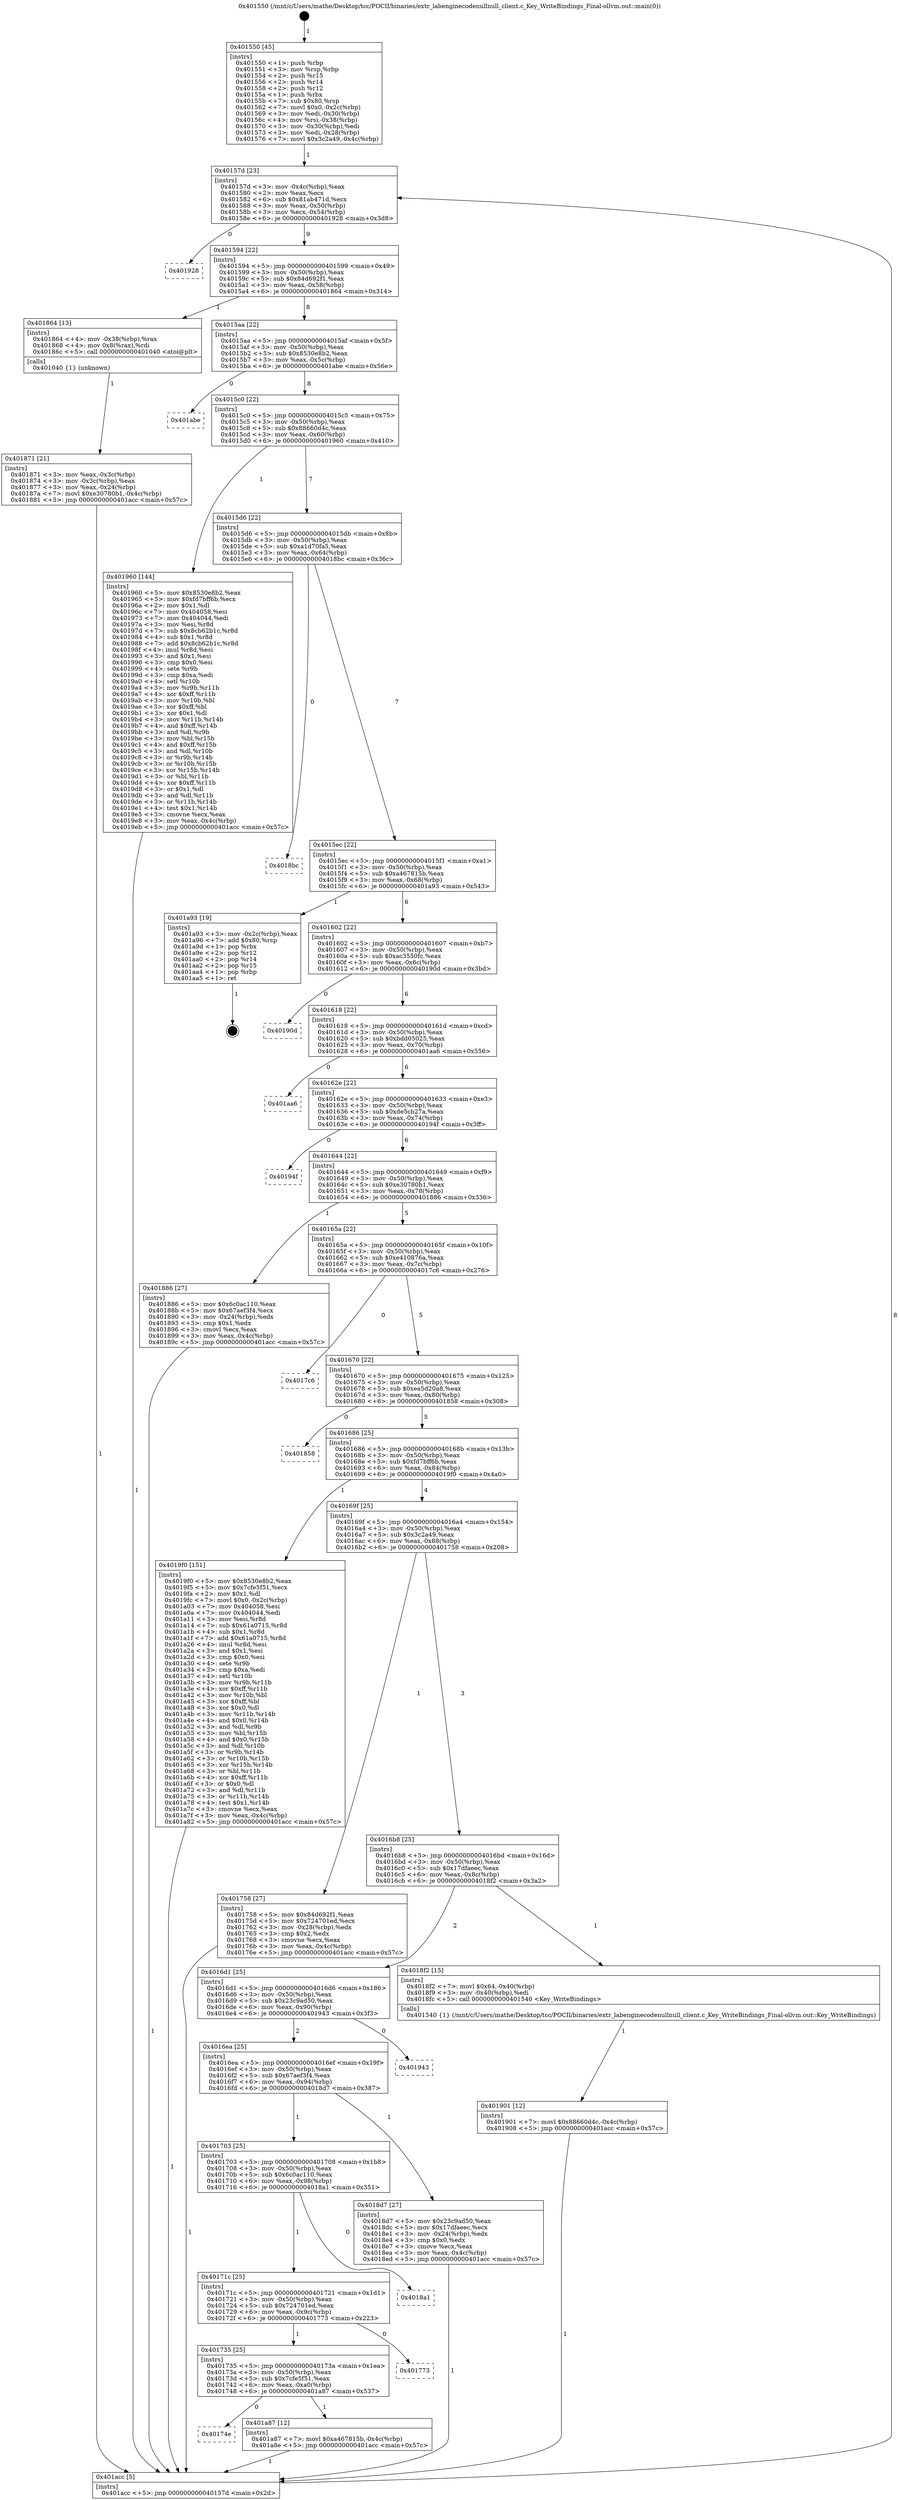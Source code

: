 digraph "0x401550" {
  label = "0x401550 (/mnt/c/Users/mathe/Desktop/tcc/POCII/binaries/extr_labenginecodenullnull_client.c_Key_WriteBindings_Final-ollvm.out::main(0))"
  labelloc = "t"
  node[shape=record]

  Entry [label="",width=0.3,height=0.3,shape=circle,fillcolor=black,style=filled]
  "0x40157d" [label="{
     0x40157d [23]\l
     | [instrs]\l
     &nbsp;&nbsp;0x40157d \<+3\>: mov -0x4c(%rbp),%eax\l
     &nbsp;&nbsp;0x401580 \<+2\>: mov %eax,%ecx\l
     &nbsp;&nbsp;0x401582 \<+6\>: sub $0x81ab471d,%ecx\l
     &nbsp;&nbsp;0x401588 \<+3\>: mov %eax,-0x50(%rbp)\l
     &nbsp;&nbsp;0x40158b \<+3\>: mov %ecx,-0x54(%rbp)\l
     &nbsp;&nbsp;0x40158e \<+6\>: je 0000000000401928 \<main+0x3d8\>\l
  }"]
  "0x401928" [label="{
     0x401928\l
  }", style=dashed]
  "0x401594" [label="{
     0x401594 [22]\l
     | [instrs]\l
     &nbsp;&nbsp;0x401594 \<+5\>: jmp 0000000000401599 \<main+0x49\>\l
     &nbsp;&nbsp;0x401599 \<+3\>: mov -0x50(%rbp),%eax\l
     &nbsp;&nbsp;0x40159c \<+5\>: sub $0x84d692f1,%eax\l
     &nbsp;&nbsp;0x4015a1 \<+3\>: mov %eax,-0x58(%rbp)\l
     &nbsp;&nbsp;0x4015a4 \<+6\>: je 0000000000401864 \<main+0x314\>\l
  }"]
  Exit [label="",width=0.3,height=0.3,shape=circle,fillcolor=black,style=filled,peripheries=2]
  "0x401864" [label="{
     0x401864 [13]\l
     | [instrs]\l
     &nbsp;&nbsp;0x401864 \<+4\>: mov -0x38(%rbp),%rax\l
     &nbsp;&nbsp;0x401868 \<+4\>: mov 0x8(%rax),%rdi\l
     &nbsp;&nbsp;0x40186c \<+5\>: call 0000000000401040 \<atoi@plt\>\l
     | [calls]\l
     &nbsp;&nbsp;0x401040 \{1\} (unknown)\l
  }"]
  "0x4015aa" [label="{
     0x4015aa [22]\l
     | [instrs]\l
     &nbsp;&nbsp;0x4015aa \<+5\>: jmp 00000000004015af \<main+0x5f\>\l
     &nbsp;&nbsp;0x4015af \<+3\>: mov -0x50(%rbp),%eax\l
     &nbsp;&nbsp;0x4015b2 \<+5\>: sub $0x8530e8b2,%eax\l
     &nbsp;&nbsp;0x4015b7 \<+3\>: mov %eax,-0x5c(%rbp)\l
     &nbsp;&nbsp;0x4015ba \<+6\>: je 0000000000401abe \<main+0x56e\>\l
  }"]
  "0x40174e" [label="{
     0x40174e\l
  }", style=dashed]
  "0x401abe" [label="{
     0x401abe\l
  }", style=dashed]
  "0x4015c0" [label="{
     0x4015c0 [22]\l
     | [instrs]\l
     &nbsp;&nbsp;0x4015c0 \<+5\>: jmp 00000000004015c5 \<main+0x75\>\l
     &nbsp;&nbsp;0x4015c5 \<+3\>: mov -0x50(%rbp),%eax\l
     &nbsp;&nbsp;0x4015c8 \<+5\>: sub $0x88660d4c,%eax\l
     &nbsp;&nbsp;0x4015cd \<+3\>: mov %eax,-0x60(%rbp)\l
     &nbsp;&nbsp;0x4015d0 \<+6\>: je 0000000000401960 \<main+0x410\>\l
  }"]
  "0x401a87" [label="{
     0x401a87 [12]\l
     | [instrs]\l
     &nbsp;&nbsp;0x401a87 \<+7\>: movl $0xa467815b,-0x4c(%rbp)\l
     &nbsp;&nbsp;0x401a8e \<+5\>: jmp 0000000000401acc \<main+0x57c\>\l
  }"]
  "0x401960" [label="{
     0x401960 [144]\l
     | [instrs]\l
     &nbsp;&nbsp;0x401960 \<+5\>: mov $0x8530e8b2,%eax\l
     &nbsp;&nbsp;0x401965 \<+5\>: mov $0xfd7bff6b,%ecx\l
     &nbsp;&nbsp;0x40196a \<+2\>: mov $0x1,%dl\l
     &nbsp;&nbsp;0x40196c \<+7\>: mov 0x404058,%esi\l
     &nbsp;&nbsp;0x401973 \<+7\>: mov 0x404044,%edi\l
     &nbsp;&nbsp;0x40197a \<+3\>: mov %esi,%r8d\l
     &nbsp;&nbsp;0x40197d \<+7\>: sub $0x8cb62b1c,%r8d\l
     &nbsp;&nbsp;0x401984 \<+4\>: sub $0x1,%r8d\l
     &nbsp;&nbsp;0x401988 \<+7\>: add $0x8cb62b1c,%r8d\l
     &nbsp;&nbsp;0x40198f \<+4\>: imul %r8d,%esi\l
     &nbsp;&nbsp;0x401993 \<+3\>: and $0x1,%esi\l
     &nbsp;&nbsp;0x401996 \<+3\>: cmp $0x0,%esi\l
     &nbsp;&nbsp;0x401999 \<+4\>: sete %r9b\l
     &nbsp;&nbsp;0x40199d \<+3\>: cmp $0xa,%edi\l
     &nbsp;&nbsp;0x4019a0 \<+4\>: setl %r10b\l
     &nbsp;&nbsp;0x4019a4 \<+3\>: mov %r9b,%r11b\l
     &nbsp;&nbsp;0x4019a7 \<+4\>: xor $0xff,%r11b\l
     &nbsp;&nbsp;0x4019ab \<+3\>: mov %r10b,%bl\l
     &nbsp;&nbsp;0x4019ae \<+3\>: xor $0xff,%bl\l
     &nbsp;&nbsp;0x4019b1 \<+3\>: xor $0x1,%dl\l
     &nbsp;&nbsp;0x4019b4 \<+3\>: mov %r11b,%r14b\l
     &nbsp;&nbsp;0x4019b7 \<+4\>: and $0xff,%r14b\l
     &nbsp;&nbsp;0x4019bb \<+3\>: and %dl,%r9b\l
     &nbsp;&nbsp;0x4019be \<+3\>: mov %bl,%r15b\l
     &nbsp;&nbsp;0x4019c1 \<+4\>: and $0xff,%r15b\l
     &nbsp;&nbsp;0x4019c5 \<+3\>: and %dl,%r10b\l
     &nbsp;&nbsp;0x4019c8 \<+3\>: or %r9b,%r14b\l
     &nbsp;&nbsp;0x4019cb \<+3\>: or %r10b,%r15b\l
     &nbsp;&nbsp;0x4019ce \<+3\>: xor %r15b,%r14b\l
     &nbsp;&nbsp;0x4019d1 \<+3\>: or %bl,%r11b\l
     &nbsp;&nbsp;0x4019d4 \<+4\>: xor $0xff,%r11b\l
     &nbsp;&nbsp;0x4019d8 \<+3\>: or $0x1,%dl\l
     &nbsp;&nbsp;0x4019db \<+3\>: and %dl,%r11b\l
     &nbsp;&nbsp;0x4019de \<+3\>: or %r11b,%r14b\l
     &nbsp;&nbsp;0x4019e1 \<+4\>: test $0x1,%r14b\l
     &nbsp;&nbsp;0x4019e5 \<+3\>: cmovne %ecx,%eax\l
     &nbsp;&nbsp;0x4019e8 \<+3\>: mov %eax,-0x4c(%rbp)\l
     &nbsp;&nbsp;0x4019eb \<+5\>: jmp 0000000000401acc \<main+0x57c\>\l
  }"]
  "0x4015d6" [label="{
     0x4015d6 [22]\l
     | [instrs]\l
     &nbsp;&nbsp;0x4015d6 \<+5\>: jmp 00000000004015db \<main+0x8b\>\l
     &nbsp;&nbsp;0x4015db \<+3\>: mov -0x50(%rbp),%eax\l
     &nbsp;&nbsp;0x4015de \<+5\>: sub $0xa1d70fa5,%eax\l
     &nbsp;&nbsp;0x4015e3 \<+3\>: mov %eax,-0x64(%rbp)\l
     &nbsp;&nbsp;0x4015e6 \<+6\>: je 00000000004018bc \<main+0x36c\>\l
  }"]
  "0x401735" [label="{
     0x401735 [25]\l
     | [instrs]\l
     &nbsp;&nbsp;0x401735 \<+5\>: jmp 000000000040173a \<main+0x1ea\>\l
     &nbsp;&nbsp;0x40173a \<+3\>: mov -0x50(%rbp),%eax\l
     &nbsp;&nbsp;0x40173d \<+5\>: sub $0x7cfe5f51,%eax\l
     &nbsp;&nbsp;0x401742 \<+6\>: mov %eax,-0xa0(%rbp)\l
     &nbsp;&nbsp;0x401748 \<+6\>: je 0000000000401a87 \<main+0x537\>\l
  }"]
  "0x4018bc" [label="{
     0x4018bc\l
  }", style=dashed]
  "0x4015ec" [label="{
     0x4015ec [22]\l
     | [instrs]\l
     &nbsp;&nbsp;0x4015ec \<+5\>: jmp 00000000004015f1 \<main+0xa1\>\l
     &nbsp;&nbsp;0x4015f1 \<+3\>: mov -0x50(%rbp),%eax\l
     &nbsp;&nbsp;0x4015f4 \<+5\>: sub $0xa467815b,%eax\l
     &nbsp;&nbsp;0x4015f9 \<+3\>: mov %eax,-0x68(%rbp)\l
     &nbsp;&nbsp;0x4015fc \<+6\>: je 0000000000401a93 \<main+0x543\>\l
  }"]
  "0x401773" [label="{
     0x401773\l
  }", style=dashed]
  "0x401a93" [label="{
     0x401a93 [19]\l
     | [instrs]\l
     &nbsp;&nbsp;0x401a93 \<+3\>: mov -0x2c(%rbp),%eax\l
     &nbsp;&nbsp;0x401a96 \<+7\>: add $0x80,%rsp\l
     &nbsp;&nbsp;0x401a9d \<+1\>: pop %rbx\l
     &nbsp;&nbsp;0x401a9e \<+2\>: pop %r12\l
     &nbsp;&nbsp;0x401aa0 \<+2\>: pop %r14\l
     &nbsp;&nbsp;0x401aa2 \<+2\>: pop %r15\l
     &nbsp;&nbsp;0x401aa4 \<+1\>: pop %rbp\l
     &nbsp;&nbsp;0x401aa5 \<+1\>: ret\l
  }"]
  "0x401602" [label="{
     0x401602 [22]\l
     | [instrs]\l
     &nbsp;&nbsp;0x401602 \<+5\>: jmp 0000000000401607 \<main+0xb7\>\l
     &nbsp;&nbsp;0x401607 \<+3\>: mov -0x50(%rbp),%eax\l
     &nbsp;&nbsp;0x40160a \<+5\>: sub $0xac3550fc,%eax\l
     &nbsp;&nbsp;0x40160f \<+3\>: mov %eax,-0x6c(%rbp)\l
     &nbsp;&nbsp;0x401612 \<+6\>: je 000000000040190d \<main+0x3bd\>\l
  }"]
  "0x40171c" [label="{
     0x40171c [25]\l
     | [instrs]\l
     &nbsp;&nbsp;0x40171c \<+5\>: jmp 0000000000401721 \<main+0x1d1\>\l
     &nbsp;&nbsp;0x401721 \<+3\>: mov -0x50(%rbp),%eax\l
     &nbsp;&nbsp;0x401724 \<+5\>: sub $0x724701ed,%eax\l
     &nbsp;&nbsp;0x401729 \<+6\>: mov %eax,-0x9c(%rbp)\l
     &nbsp;&nbsp;0x40172f \<+6\>: je 0000000000401773 \<main+0x223\>\l
  }"]
  "0x40190d" [label="{
     0x40190d\l
  }", style=dashed]
  "0x401618" [label="{
     0x401618 [22]\l
     | [instrs]\l
     &nbsp;&nbsp;0x401618 \<+5\>: jmp 000000000040161d \<main+0xcd\>\l
     &nbsp;&nbsp;0x40161d \<+3\>: mov -0x50(%rbp),%eax\l
     &nbsp;&nbsp;0x401620 \<+5\>: sub $0xbdd05025,%eax\l
     &nbsp;&nbsp;0x401625 \<+3\>: mov %eax,-0x70(%rbp)\l
     &nbsp;&nbsp;0x401628 \<+6\>: je 0000000000401aa6 \<main+0x556\>\l
  }"]
  "0x4018a1" [label="{
     0x4018a1\l
  }", style=dashed]
  "0x401aa6" [label="{
     0x401aa6\l
  }", style=dashed]
  "0x40162e" [label="{
     0x40162e [22]\l
     | [instrs]\l
     &nbsp;&nbsp;0x40162e \<+5\>: jmp 0000000000401633 \<main+0xe3\>\l
     &nbsp;&nbsp;0x401633 \<+3\>: mov -0x50(%rbp),%eax\l
     &nbsp;&nbsp;0x401636 \<+5\>: sub $0xde5cb27a,%eax\l
     &nbsp;&nbsp;0x40163b \<+3\>: mov %eax,-0x74(%rbp)\l
     &nbsp;&nbsp;0x40163e \<+6\>: je 000000000040194f \<main+0x3ff\>\l
  }"]
  "0x401901" [label="{
     0x401901 [12]\l
     | [instrs]\l
     &nbsp;&nbsp;0x401901 \<+7\>: movl $0x88660d4c,-0x4c(%rbp)\l
     &nbsp;&nbsp;0x401908 \<+5\>: jmp 0000000000401acc \<main+0x57c\>\l
  }"]
  "0x40194f" [label="{
     0x40194f\l
  }", style=dashed]
  "0x401644" [label="{
     0x401644 [22]\l
     | [instrs]\l
     &nbsp;&nbsp;0x401644 \<+5\>: jmp 0000000000401649 \<main+0xf9\>\l
     &nbsp;&nbsp;0x401649 \<+3\>: mov -0x50(%rbp),%eax\l
     &nbsp;&nbsp;0x40164c \<+5\>: sub $0xe30780b1,%eax\l
     &nbsp;&nbsp;0x401651 \<+3\>: mov %eax,-0x78(%rbp)\l
     &nbsp;&nbsp;0x401654 \<+6\>: je 0000000000401886 \<main+0x336\>\l
  }"]
  "0x401703" [label="{
     0x401703 [25]\l
     | [instrs]\l
     &nbsp;&nbsp;0x401703 \<+5\>: jmp 0000000000401708 \<main+0x1b8\>\l
     &nbsp;&nbsp;0x401708 \<+3\>: mov -0x50(%rbp),%eax\l
     &nbsp;&nbsp;0x40170b \<+5\>: sub $0x6c0ac110,%eax\l
     &nbsp;&nbsp;0x401710 \<+6\>: mov %eax,-0x98(%rbp)\l
     &nbsp;&nbsp;0x401716 \<+6\>: je 00000000004018a1 \<main+0x351\>\l
  }"]
  "0x401886" [label="{
     0x401886 [27]\l
     | [instrs]\l
     &nbsp;&nbsp;0x401886 \<+5\>: mov $0x6c0ac110,%eax\l
     &nbsp;&nbsp;0x40188b \<+5\>: mov $0x67aef3f4,%ecx\l
     &nbsp;&nbsp;0x401890 \<+3\>: mov -0x24(%rbp),%edx\l
     &nbsp;&nbsp;0x401893 \<+3\>: cmp $0x1,%edx\l
     &nbsp;&nbsp;0x401896 \<+3\>: cmovl %ecx,%eax\l
     &nbsp;&nbsp;0x401899 \<+3\>: mov %eax,-0x4c(%rbp)\l
     &nbsp;&nbsp;0x40189c \<+5\>: jmp 0000000000401acc \<main+0x57c\>\l
  }"]
  "0x40165a" [label="{
     0x40165a [22]\l
     | [instrs]\l
     &nbsp;&nbsp;0x40165a \<+5\>: jmp 000000000040165f \<main+0x10f\>\l
     &nbsp;&nbsp;0x40165f \<+3\>: mov -0x50(%rbp),%eax\l
     &nbsp;&nbsp;0x401662 \<+5\>: sub $0xe410876a,%eax\l
     &nbsp;&nbsp;0x401667 \<+3\>: mov %eax,-0x7c(%rbp)\l
     &nbsp;&nbsp;0x40166a \<+6\>: je 00000000004017c6 \<main+0x276\>\l
  }"]
  "0x4018d7" [label="{
     0x4018d7 [27]\l
     | [instrs]\l
     &nbsp;&nbsp;0x4018d7 \<+5\>: mov $0x23c9ad50,%eax\l
     &nbsp;&nbsp;0x4018dc \<+5\>: mov $0x17dfaeec,%ecx\l
     &nbsp;&nbsp;0x4018e1 \<+3\>: mov -0x24(%rbp),%edx\l
     &nbsp;&nbsp;0x4018e4 \<+3\>: cmp $0x0,%edx\l
     &nbsp;&nbsp;0x4018e7 \<+3\>: cmove %ecx,%eax\l
     &nbsp;&nbsp;0x4018ea \<+3\>: mov %eax,-0x4c(%rbp)\l
     &nbsp;&nbsp;0x4018ed \<+5\>: jmp 0000000000401acc \<main+0x57c\>\l
  }"]
  "0x4017c6" [label="{
     0x4017c6\l
  }", style=dashed]
  "0x401670" [label="{
     0x401670 [22]\l
     | [instrs]\l
     &nbsp;&nbsp;0x401670 \<+5\>: jmp 0000000000401675 \<main+0x125\>\l
     &nbsp;&nbsp;0x401675 \<+3\>: mov -0x50(%rbp),%eax\l
     &nbsp;&nbsp;0x401678 \<+5\>: sub $0xea5d20a8,%eax\l
     &nbsp;&nbsp;0x40167d \<+3\>: mov %eax,-0x80(%rbp)\l
     &nbsp;&nbsp;0x401680 \<+6\>: je 0000000000401858 \<main+0x308\>\l
  }"]
  "0x4016ea" [label="{
     0x4016ea [25]\l
     | [instrs]\l
     &nbsp;&nbsp;0x4016ea \<+5\>: jmp 00000000004016ef \<main+0x19f\>\l
     &nbsp;&nbsp;0x4016ef \<+3\>: mov -0x50(%rbp),%eax\l
     &nbsp;&nbsp;0x4016f2 \<+5\>: sub $0x67aef3f4,%eax\l
     &nbsp;&nbsp;0x4016f7 \<+6\>: mov %eax,-0x94(%rbp)\l
     &nbsp;&nbsp;0x4016fd \<+6\>: je 00000000004018d7 \<main+0x387\>\l
  }"]
  "0x401858" [label="{
     0x401858\l
  }", style=dashed]
  "0x401686" [label="{
     0x401686 [25]\l
     | [instrs]\l
     &nbsp;&nbsp;0x401686 \<+5\>: jmp 000000000040168b \<main+0x13b\>\l
     &nbsp;&nbsp;0x40168b \<+3\>: mov -0x50(%rbp),%eax\l
     &nbsp;&nbsp;0x40168e \<+5\>: sub $0xfd7bff6b,%eax\l
     &nbsp;&nbsp;0x401693 \<+6\>: mov %eax,-0x84(%rbp)\l
     &nbsp;&nbsp;0x401699 \<+6\>: je 00000000004019f0 \<main+0x4a0\>\l
  }"]
  "0x401943" [label="{
     0x401943\l
  }", style=dashed]
  "0x4019f0" [label="{
     0x4019f0 [151]\l
     | [instrs]\l
     &nbsp;&nbsp;0x4019f0 \<+5\>: mov $0x8530e8b2,%eax\l
     &nbsp;&nbsp;0x4019f5 \<+5\>: mov $0x7cfe5f51,%ecx\l
     &nbsp;&nbsp;0x4019fa \<+2\>: mov $0x1,%dl\l
     &nbsp;&nbsp;0x4019fc \<+7\>: movl $0x0,-0x2c(%rbp)\l
     &nbsp;&nbsp;0x401a03 \<+7\>: mov 0x404058,%esi\l
     &nbsp;&nbsp;0x401a0a \<+7\>: mov 0x404044,%edi\l
     &nbsp;&nbsp;0x401a11 \<+3\>: mov %esi,%r8d\l
     &nbsp;&nbsp;0x401a14 \<+7\>: sub $0x61a0715,%r8d\l
     &nbsp;&nbsp;0x401a1b \<+4\>: sub $0x1,%r8d\l
     &nbsp;&nbsp;0x401a1f \<+7\>: add $0x61a0715,%r8d\l
     &nbsp;&nbsp;0x401a26 \<+4\>: imul %r8d,%esi\l
     &nbsp;&nbsp;0x401a2a \<+3\>: and $0x1,%esi\l
     &nbsp;&nbsp;0x401a2d \<+3\>: cmp $0x0,%esi\l
     &nbsp;&nbsp;0x401a30 \<+4\>: sete %r9b\l
     &nbsp;&nbsp;0x401a34 \<+3\>: cmp $0xa,%edi\l
     &nbsp;&nbsp;0x401a37 \<+4\>: setl %r10b\l
     &nbsp;&nbsp;0x401a3b \<+3\>: mov %r9b,%r11b\l
     &nbsp;&nbsp;0x401a3e \<+4\>: xor $0xff,%r11b\l
     &nbsp;&nbsp;0x401a42 \<+3\>: mov %r10b,%bl\l
     &nbsp;&nbsp;0x401a45 \<+3\>: xor $0xff,%bl\l
     &nbsp;&nbsp;0x401a48 \<+3\>: xor $0x0,%dl\l
     &nbsp;&nbsp;0x401a4b \<+3\>: mov %r11b,%r14b\l
     &nbsp;&nbsp;0x401a4e \<+4\>: and $0x0,%r14b\l
     &nbsp;&nbsp;0x401a52 \<+3\>: and %dl,%r9b\l
     &nbsp;&nbsp;0x401a55 \<+3\>: mov %bl,%r15b\l
     &nbsp;&nbsp;0x401a58 \<+4\>: and $0x0,%r15b\l
     &nbsp;&nbsp;0x401a5c \<+3\>: and %dl,%r10b\l
     &nbsp;&nbsp;0x401a5f \<+3\>: or %r9b,%r14b\l
     &nbsp;&nbsp;0x401a62 \<+3\>: or %r10b,%r15b\l
     &nbsp;&nbsp;0x401a65 \<+3\>: xor %r15b,%r14b\l
     &nbsp;&nbsp;0x401a68 \<+3\>: or %bl,%r11b\l
     &nbsp;&nbsp;0x401a6b \<+4\>: xor $0xff,%r11b\l
     &nbsp;&nbsp;0x401a6f \<+3\>: or $0x0,%dl\l
     &nbsp;&nbsp;0x401a72 \<+3\>: and %dl,%r11b\l
     &nbsp;&nbsp;0x401a75 \<+3\>: or %r11b,%r14b\l
     &nbsp;&nbsp;0x401a78 \<+4\>: test $0x1,%r14b\l
     &nbsp;&nbsp;0x401a7c \<+3\>: cmovne %ecx,%eax\l
     &nbsp;&nbsp;0x401a7f \<+3\>: mov %eax,-0x4c(%rbp)\l
     &nbsp;&nbsp;0x401a82 \<+5\>: jmp 0000000000401acc \<main+0x57c\>\l
  }"]
  "0x40169f" [label="{
     0x40169f [25]\l
     | [instrs]\l
     &nbsp;&nbsp;0x40169f \<+5\>: jmp 00000000004016a4 \<main+0x154\>\l
     &nbsp;&nbsp;0x4016a4 \<+3\>: mov -0x50(%rbp),%eax\l
     &nbsp;&nbsp;0x4016a7 \<+5\>: sub $0x3c2a49,%eax\l
     &nbsp;&nbsp;0x4016ac \<+6\>: mov %eax,-0x88(%rbp)\l
     &nbsp;&nbsp;0x4016b2 \<+6\>: je 0000000000401758 \<main+0x208\>\l
  }"]
  "0x4016d1" [label="{
     0x4016d1 [25]\l
     | [instrs]\l
     &nbsp;&nbsp;0x4016d1 \<+5\>: jmp 00000000004016d6 \<main+0x186\>\l
     &nbsp;&nbsp;0x4016d6 \<+3\>: mov -0x50(%rbp),%eax\l
     &nbsp;&nbsp;0x4016d9 \<+5\>: sub $0x23c9ad50,%eax\l
     &nbsp;&nbsp;0x4016de \<+6\>: mov %eax,-0x90(%rbp)\l
     &nbsp;&nbsp;0x4016e4 \<+6\>: je 0000000000401943 \<main+0x3f3\>\l
  }"]
  "0x401758" [label="{
     0x401758 [27]\l
     | [instrs]\l
     &nbsp;&nbsp;0x401758 \<+5\>: mov $0x84d692f1,%eax\l
     &nbsp;&nbsp;0x40175d \<+5\>: mov $0x724701ed,%ecx\l
     &nbsp;&nbsp;0x401762 \<+3\>: mov -0x28(%rbp),%edx\l
     &nbsp;&nbsp;0x401765 \<+3\>: cmp $0x2,%edx\l
     &nbsp;&nbsp;0x401768 \<+3\>: cmovne %ecx,%eax\l
     &nbsp;&nbsp;0x40176b \<+3\>: mov %eax,-0x4c(%rbp)\l
     &nbsp;&nbsp;0x40176e \<+5\>: jmp 0000000000401acc \<main+0x57c\>\l
  }"]
  "0x4016b8" [label="{
     0x4016b8 [25]\l
     | [instrs]\l
     &nbsp;&nbsp;0x4016b8 \<+5\>: jmp 00000000004016bd \<main+0x16d\>\l
     &nbsp;&nbsp;0x4016bd \<+3\>: mov -0x50(%rbp),%eax\l
     &nbsp;&nbsp;0x4016c0 \<+5\>: sub $0x17dfaeec,%eax\l
     &nbsp;&nbsp;0x4016c5 \<+6\>: mov %eax,-0x8c(%rbp)\l
     &nbsp;&nbsp;0x4016cb \<+6\>: je 00000000004018f2 \<main+0x3a2\>\l
  }"]
  "0x401acc" [label="{
     0x401acc [5]\l
     | [instrs]\l
     &nbsp;&nbsp;0x401acc \<+5\>: jmp 000000000040157d \<main+0x2d\>\l
  }"]
  "0x401550" [label="{
     0x401550 [45]\l
     | [instrs]\l
     &nbsp;&nbsp;0x401550 \<+1\>: push %rbp\l
     &nbsp;&nbsp;0x401551 \<+3\>: mov %rsp,%rbp\l
     &nbsp;&nbsp;0x401554 \<+2\>: push %r15\l
     &nbsp;&nbsp;0x401556 \<+2\>: push %r14\l
     &nbsp;&nbsp;0x401558 \<+2\>: push %r12\l
     &nbsp;&nbsp;0x40155a \<+1\>: push %rbx\l
     &nbsp;&nbsp;0x40155b \<+7\>: sub $0x80,%rsp\l
     &nbsp;&nbsp;0x401562 \<+7\>: movl $0x0,-0x2c(%rbp)\l
     &nbsp;&nbsp;0x401569 \<+3\>: mov %edi,-0x30(%rbp)\l
     &nbsp;&nbsp;0x40156c \<+4\>: mov %rsi,-0x38(%rbp)\l
     &nbsp;&nbsp;0x401570 \<+3\>: mov -0x30(%rbp),%edi\l
     &nbsp;&nbsp;0x401573 \<+3\>: mov %edi,-0x28(%rbp)\l
     &nbsp;&nbsp;0x401576 \<+7\>: movl $0x3c2a49,-0x4c(%rbp)\l
  }"]
  "0x401871" [label="{
     0x401871 [21]\l
     | [instrs]\l
     &nbsp;&nbsp;0x401871 \<+3\>: mov %eax,-0x3c(%rbp)\l
     &nbsp;&nbsp;0x401874 \<+3\>: mov -0x3c(%rbp),%eax\l
     &nbsp;&nbsp;0x401877 \<+3\>: mov %eax,-0x24(%rbp)\l
     &nbsp;&nbsp;0x40187a \<+7\>: movl $0xe30780b1,-0x4c(%rbp)\l
     &nbsp;&nbsp;0x401881 \<+5\>: jmp 0000000000401acc \<main+0x57c\>\l
  }"]
  "0x4018f2" [label="{
     0x4018f2 [15]\l
     | [instrs]\l
     &nbsp;&nbsp;0x4018f2 \<+7\>: movl $0x64,-0x40(%rbp)\l
     &nbsp;&nbsp;0x4018f9 \<+3\>: mov -0x40(%rbp),%edi\l
     &nbsp;&nbsp;0x4018fc \<+5\>: call 0000000000401540 \<Key_WriteBindings\>\l
     | [calls]\l
     &nbsp;&nbsp;0x401540 \{1\} (/mnt/c/Users/mathe/Desktop/tcc/POCII/binaries/extr_labenginecodenullnull_client.c_Key_WriteBindings_Final-ollvm.out::Key_WriteBindings)\l
  }"]
  Entry -> "0x401550" [label=" 1"]
  "0x40157d" -> "0x401928" [label=" 0"]
  "0x40157d" -> "0x401594" [label=" 9"]
  "0x401a93" -> Exit [label=" 1"]
  "0x401594" -> "0x401864" [label=" 1"]
  "0x401594" -> "0x4015aa" [label=" 8"]
  "0x401a87" -> "0x401acc" [label=" 1"]
  "0x4015aa" -> "0x401abe" [label=" 0"]
  "0x4015aa" -> "0x4015c0" [label=" 8"]
  "0x401735" -> "0x40174e" [label=" 0"]
  "0x4015c0" -> "0x401960" [label=" 1"]
  "0x4015c0" -> "0x4015d6" [label=" 7"]
  "0x401735" -> "0x401a87" [label=" 1"]
  "0x4015d6" -> "0x4018bc" [label=" 0"]
  "0x4015d6" -> "0x4015ec" [label=" 7"]
  "0x40171c" -> "0x401735" [label=" 1"]
  "0x4015ec" -> "0x401a93" [label=" 1"]
  "0x4015ec" -> "0x401602" [label=" 6"]
  "0x40171c" -> "0x401773" [label=" 0"]
  "0x401602" -> "0x40190d" [label=" 0"]
  "0x401602" -> "0x401618" [label=" 6"]
  "0x401703" -> "0x40171c" [label=" 1"]
  "0x401618" -> "0x401aa6" [label=" 0"]
  "0x401618" -> "0x40162e" [label=" 6"]
  "0x401703" -> "0x4018a1" [label=" 0"]
  "0x40162e" -> "0x40194f" [label=" 0"]
  "0x40162e" -> "0x401644" [label=" 6"]
  "0x4019f0" -> "0x401acc" [label=" 1"]
  "0x401644" -> "0x401886" [label=" 1"]
  "0x401644" -> "0x40165a" [label=" 5"]
  "0x401960" -> "0x401acc" [label=" 1"]
  "0x40165a" -> "0x4017c6" [label=" 0"]
  "0x40165a" -> "0x401670" [label=" 5"]
  "0x401901" -> "0x401acc" [label=" 1"]
  "0x401670" -> "0x401858" [label=" 0"]
  "0x401670" -> "0x401686" [label=" 5"]
  "0x4018d7" -> "0x401acc" [label=" 1"]
  "0x401686" -> "0x4019f0" [label=" 1"]
  "0x401686" -> "0x40169f" [label=" 4"]
  "0x4016ea" -> "0x401703" [label=" 1"]
  "0x40169f" -> "0x401758" [label=" 1"]
  "0x40169f" -> "0x4016b8" [label=" 3"]
  "0x401758" -> "0x401acc" [label=" 1"]
  "0x401550" -> "0x40157d" [label=" 1"]
  "0x401acc" -> "0x40157d" [label=" 8"]
  "0x401864" -> "0x401871" [label=" 1"]
  "0x401871" -> "0x401acc" [label=" 1"]
  "0x401886" -> "0x401acc" [label=" 1"]
  "0x4018f2" -> "0x401901" [label=" 1"]
  "0x4016b8" -> "0x4018f2" [label=" 1"]
  "0x4016b8" -> "0x4016d1" [label=" 2"]
  "0x4016ea" -> "0x4018d7" [label=" 1"]
  "0x4016d1" -> "0x401943" [label=" 0"]
  "0x4016d1" -> "0x4016ea" [label=" 2"]
}
